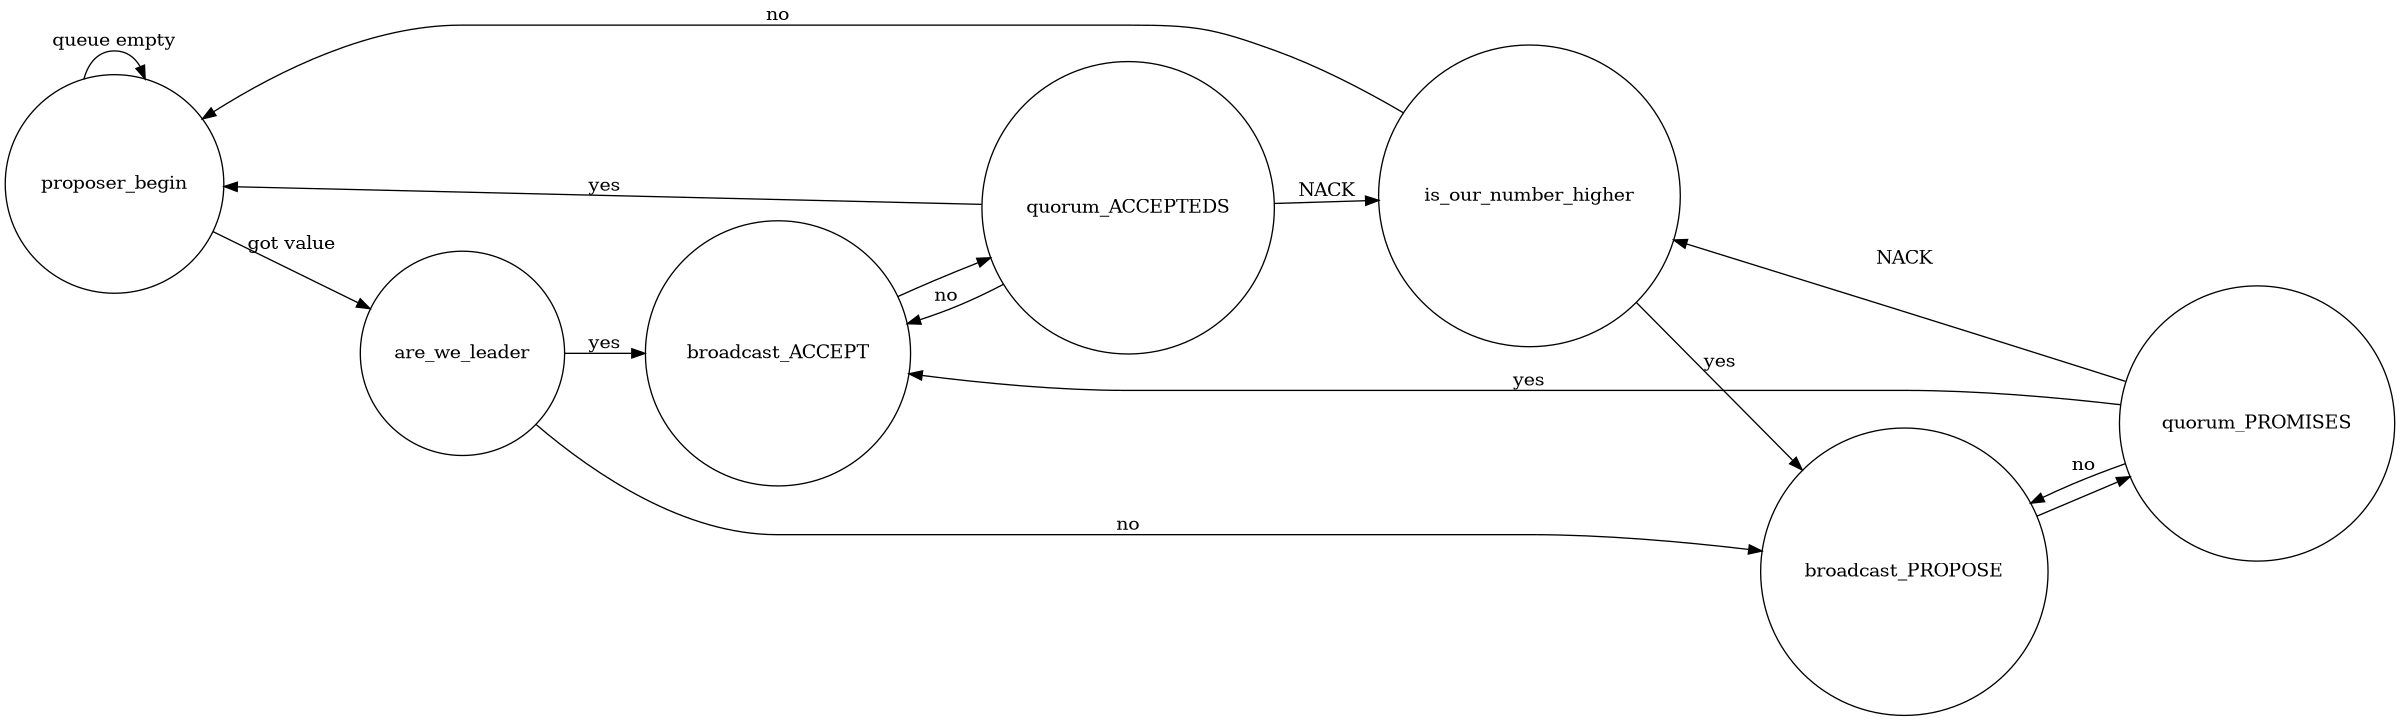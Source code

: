 digraph proposer {
  rankdir=LR;
  size="16,8"
  node [shape = circle];

  proposer_begin -> proposer_begin [ label = "queue empty" ];
  proposer_begin -> are_we_leader [ label = "got value" ];
  are_we_leader -> broadcast_ACCEPT [ label = "yes" ];
  are_we_leader -> broadcast_PROPOSE [ label = "no" ];
  broadcast_PROPOSE -> quorum_PROMISES;
  quorum_PROMISES -> broadcast_PROPOSE [ label = "no" ];
  quorum_PROMISES -> broadcast_ACCEPT [ label = "yes" ];
  quorum_PROMISES -> is_our_number_higher [ label = "NACK" ];
  is_our_number_higher -> proposer_begin [ label = "no" ];
  is_our_number_higher -> broadcast_PROPOSE [ label = "yes" ];
  broadcast_ACCEPT -> quorum_ACCEPTEDS;
  quorum_ACCEPTEDS -> broadcast_ACCEPT [ label = "no" ];
  quorum_ACCEPTEDS -> proposer_begin [ label = "yes" ];
  quorum_ACCEPTEDS -> is_our_number_higher [ label = "NACK" ];
}
